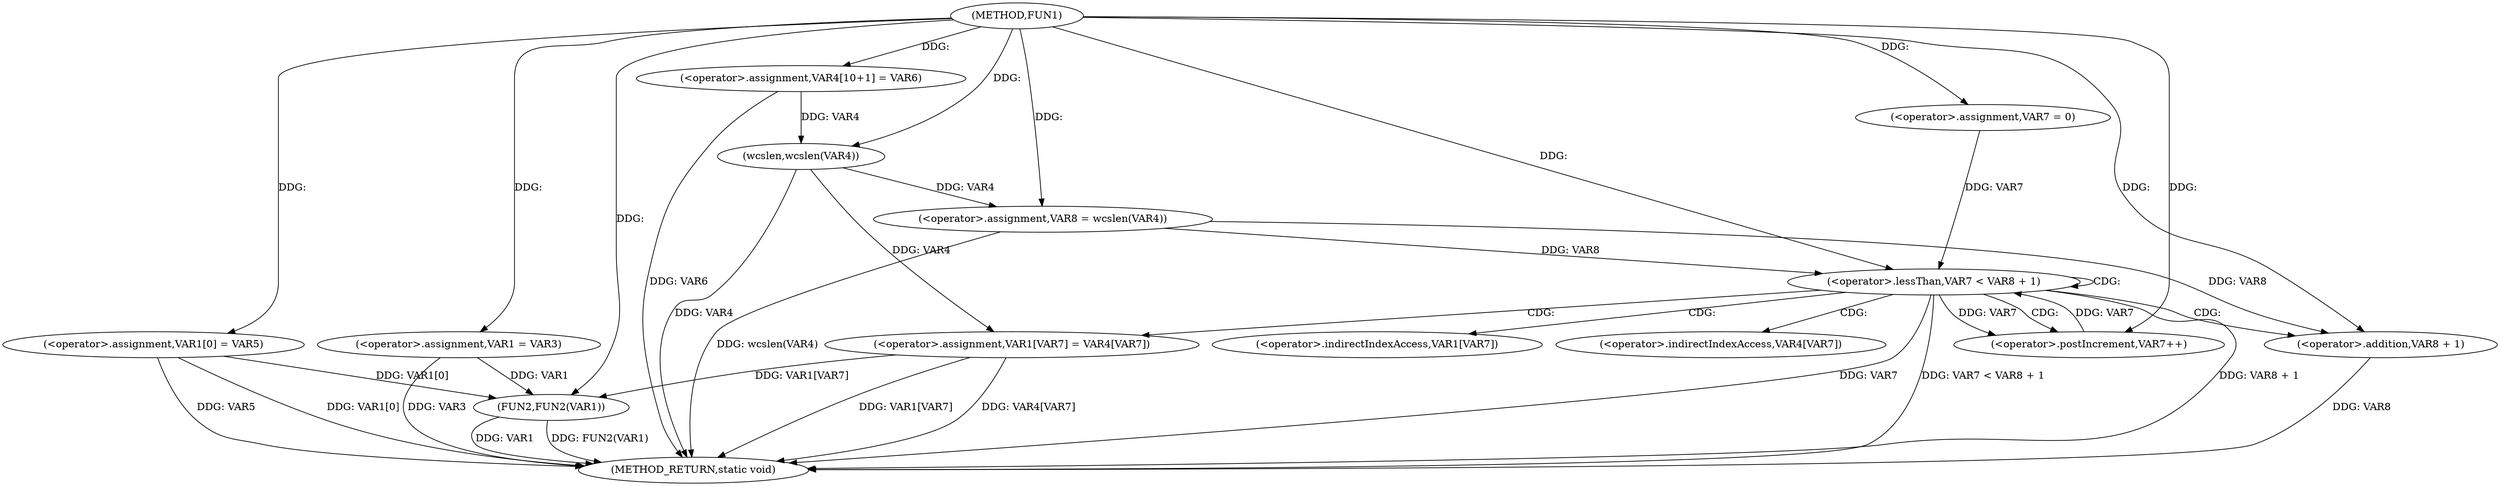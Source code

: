 digraph FUN1 {  
"1000100" [label = "(METHOD,FUN1)" ]
"1000147" [label = "(METHOD_RETURN,static void)" ]
"1000107" [label = "(<operator>.assignment,VAR1 = VAR3)" ]
"1000110" [label = "(<operator>.assignment,VAR1[0] = VAR5)" ]
"1000117" [label = "(<operator>.assignment,VAR4[10+1] = VAR6)" ]
"1000122" [label = "(<operator>.assignment,VAR8 = wcslen(VAR4))" ]
"1000124" [label = "(wcslen,wcslen(VAR4))" ]
"1000127" [label = "(<operator>.assignment,VAR7 = 0)" ]
"1000130" [label = "(<operator>.lessThan,VAR7 < VAR8 + 1)" ]
"1000132" [label = "(<operator>.addition,VAR8 + 1)" ]
"1000135" [label = "(<operator>.postIncrement,VAR7++)" ]
"1000138" [label = "(<operator>.assignment,VAR1[VAR7] = VAR4[VAR7])" ]
"1000145" [label = "(FUN2,FUN2(VAR1))" ]
"1000139" [label = "(<operator>.indirectIndexAccess,VAR1[VAR7])" ]
"1000142" [label = "(<operator>.indirectIndexAccess,VAR4[VAR7])" ]
  "1000130" -> "1000147"  [ label = "DDG: VAR7 < VAR8 + 1"] 
  "1000138" -> "1000147"  [ label = "DDG: VAR4[VAR7]"] 
  "1000124" -> "1000147"  [ label = "DDG: VAR4"] 
  "1000110" -> "1000147"  [ label = "DDG: VAR5"] 
  "1000132" -> "1000147"  [ label = "DDG: VAR8"] 
  "1000117" -> "1000147"  [ label = "DDG: VAR6"] 
  "1000145" -> "1000147"  [ label = "DDG: VAR1"] 
  "1000110" -> "1000147"  [ label = "DDG: VAR1[0]"] 
  "1000107" -> "1000147"  [ label = "DDG: VAR3"] 
  "1000130" -> "1000147"  [ label = "DDG: VAR8 + 1"] 
  "1000138" -> "1000147"  [ label = "DDG: VAR1[VAR7]"] 
  "1000145" -> "1000147"  [ label = "DDG: FUN2(VAR1)"] 
  "1000130" -> "1000147"  [ label = "DDG: VAR7"] 
  "1000122" -> "1000147"  [ label = "DDG: wcslen(VAR4)"] 
  "1000100" -> "1000107"  [ label = "DDG: "] 
  "1000100" -> "1000110"  [ label = "DDG: "] 
  "1000100" -> "1000117"  [ label = "DDG: "] 
  "1000124" -> "1000122"  [ label = "DDG: VAR4"] 
  "1000100" -> "1000122"  [ label = "DDG: "] 
  "1000117" -> "1000124"  [ label = "DDG: VAR4"] 
  "1000100" -> "1000124"  [ label = "DDG: "] 
  "1000100" -> "1000127"  [ label = "DDG: "] 
  "1000135" -> "1000130"  [ label = "DDG: VAR7"] 
  "1000127" -> "1000130"  [ label = "DDG: VAR7"] 
  "1000100" -> "1000130"  [ label = "DDG: "] 
  "1000122" -> "1000130"  [ label = "DDG: VAR8"] 
  "1000122" -> "1000132"  [ label = "DDG: VAR8"] 
  "1000100" -> "1000132"  [ label = "DDG: "] 
  "1000130" -> "1000135"  [ label = "DDG: VAR7"] 
  "1000100" -> "1000135"  [ label = "DDG: "] 
  "1000124" -> "1000138"  [ label = "DDG: VAR4"] 
  "1000107" -> "1000145"  [ label = "DDG: VAR1"] 
  "1000138" -> "1000145"  [ label = "DDG: VAR1[VAR7]"] 
  "1000110" -> "1000145"  [ label = "DDG: VAR1[0]"] 
  "1000100" -> "1000145"  [ label = "DDG: "] 
  "1000130" -> "1000132"  [ label = "CDG: "] 
  "1000130" -> "1000142"  [ label = "CDG: "] 
  "1000130" -> "1000130"  [ label = "CDG: "] 
  "1000130" -> "1000139"  [ label = "CDG: "] 
  "1000130" -> "1000135"  [ label = "CDG: "] 
  "1000130" -> "1000138"  [ label = "CDG: "] 
}
